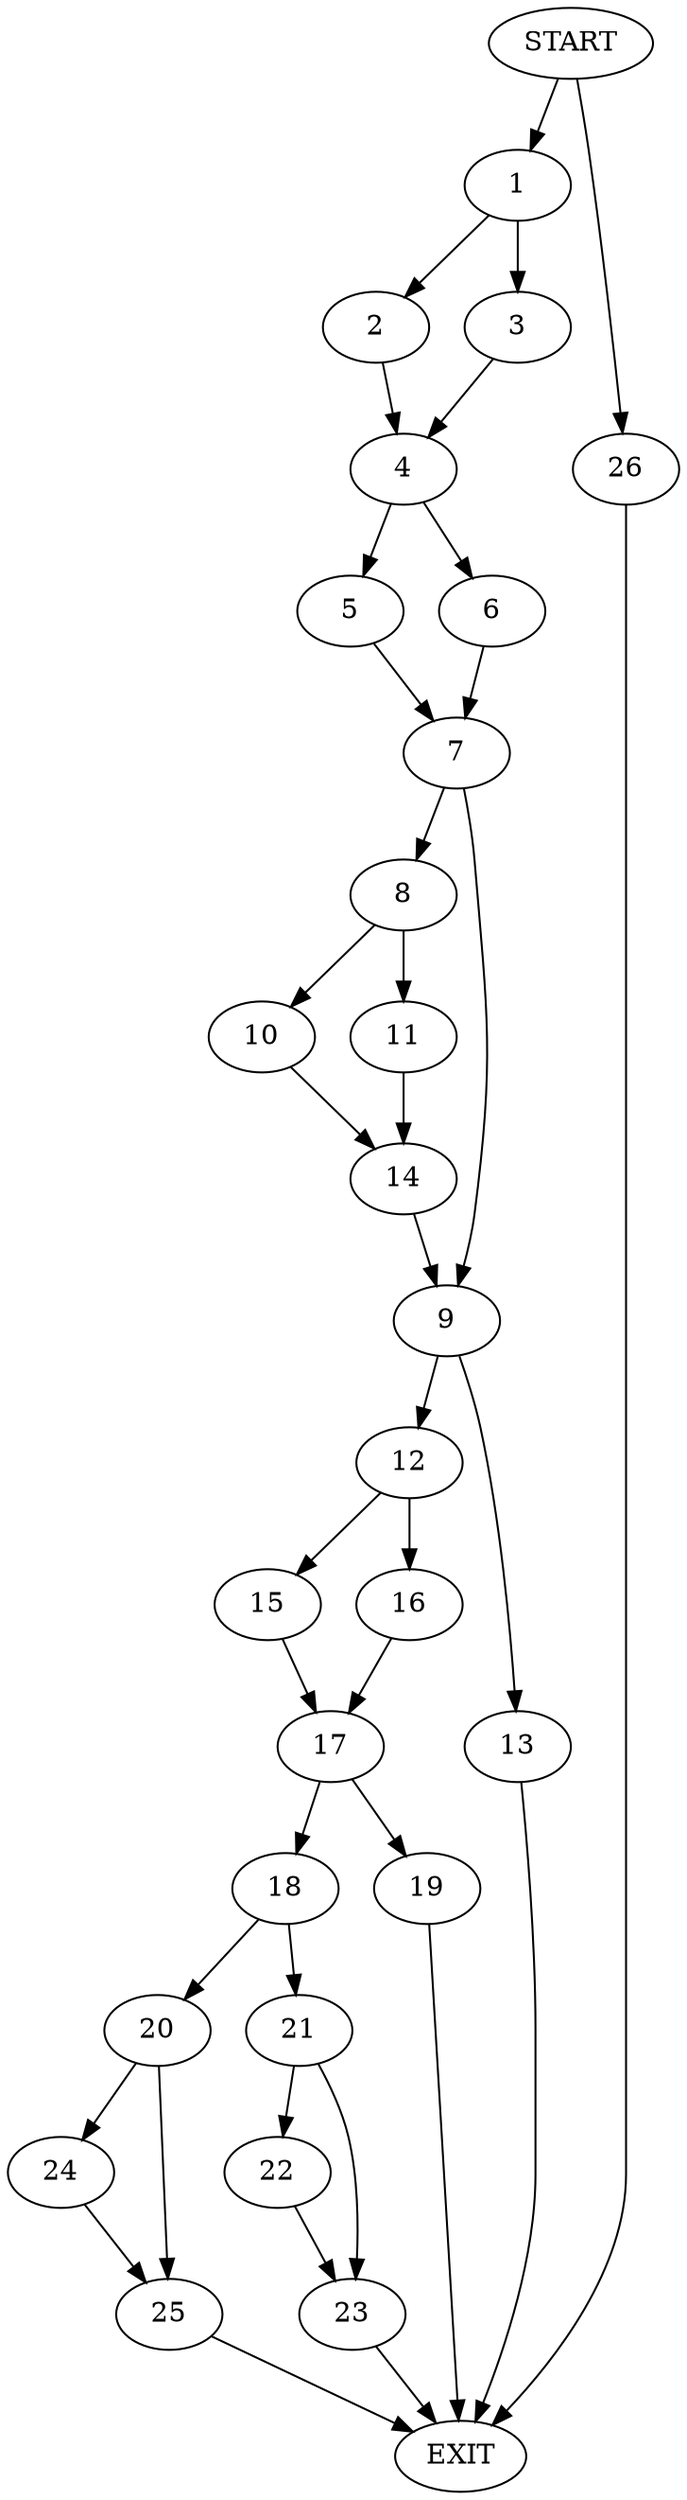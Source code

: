 digraph {
0 [label="START"]
27 [label="EXIT"]
0 -> 1
1 -> 2
1 -> 3
3 -> 4
2 -> 4
4 -> 5
4 -> 6
6 -> 7
5 -> 7
7 -> 8
7 -> 9
8 -> 10
8 -> 11
9 -> 12
9 -> 13
10 -> 14
11 -> 14
14 -> 9
12 -> 15
12 -> 16
13 -> 27
15 -> 17
16 -> 17
17 -> 18
17 -> 19
18 -> 20
18 -> 21
19 -> 27
21 -> 22
21 -> 23
20 -> 24
20 -> 25
24 -> 25
25 -> 27
22 -> 23
23 -> 27
0 -> 26
26 -> 27
}
